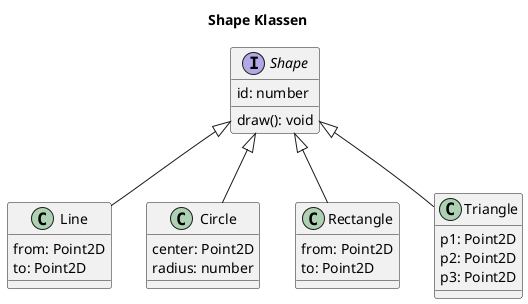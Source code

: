 @startuml shape-classes
title Shape Klassen

interface Shape {
  id: number
  draw(): void
}

class Line {
  from: Point2D
  to: Point2D
}

class Circle {
  center: Point2D
  radius: number
}

class Rectangle {
  from: Point2D
  to: Point2D
}

class Triangle {
  p1: Point2D
  p2: Point2D
  p3: Point2D
}

Shape <|-- Line
Shape <|-- Circle
Shape <|-- Rectangle
Shape <|-- Triangle

@enduml
